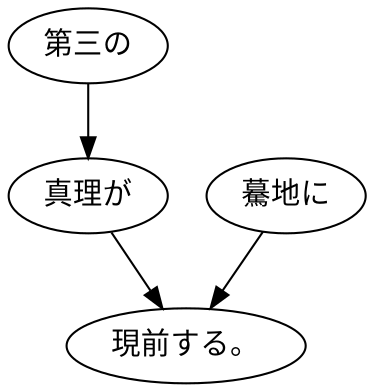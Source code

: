 digraph graph621 {
	node0 [label="第三の"];
	node1 [label="真理が"];
	node2 [label="驀地に"];
	node3 [label="現前する。"];
	node0 -> node1;
	node1 -> node3;
	node2 -> node3;
}
